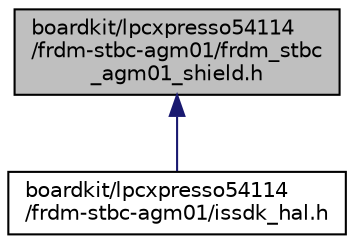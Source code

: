 digraph "boardkit/lpcxpresso54114/frdm-stbc-agm01/frdm_stbc_agm01_shield.h"
{
  edge [fontname="Helvetica",fontsize="10",labelfontname="Helvetica",labelfontsize="10"];
  node [fontname="Helvetica",fontsize="10",shape=record];
  Node1 [label="boardkit/lpcxpresso54114\l/frdm-stbc-agm01/frdm_stbc\l_agm01_shield.h",height=0.2,width=0.4,color="black", fillcolor="grey75", style="filled", fontcolor="black"];
  Node1 -> Node2 [dir="back",color="midnightblue",fontsize="10",style="solid",fontname="Helvetica"];
  Node2 [label="boardkit/lpcxpresso54114\l/frdm-stbc-agm01/issdk_hal.h",height=0.2,width=0.4,color="black", fillcolor="white", style="filled",URL="$lpcxpresso54114_2frdm-stbc-agm01_2issdk__hal_8h.html"];
}
